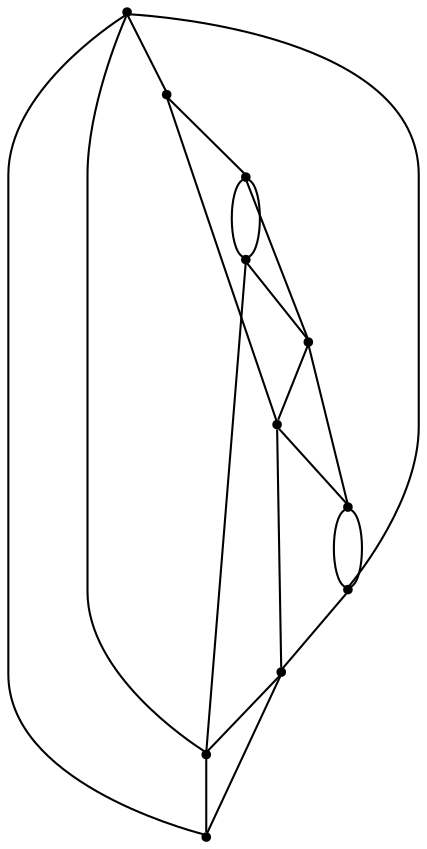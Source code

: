 graph {
  node [shape=point,comment="{\"directed\":false,\"doi\":\"10.1007/978-3-540-77537-9_31\",\"figure\":\"1 (2)\"}"]

  v0 [pos="1420.1811095659123,1820.1824670965018"]
  v1 [pos="1450.641230188414,1820.182467096502"]
  v2 [pos="1359.3233486619106,1820.1824670965018"]
  v3 [pos="1328.925708380411,1820.182467096502"]
  v4 [pos="1298.465587757909,1820.182467096502"]
  v5 [pos="1024.5743917065997,1820.182467096502"]
  v6 [pos="1176.7500659499058,1820.182467096502"]
  v7 [pos="1146.2899135146029,1820.182467096502"]
  v8 [pos="1115.892305045904,1820.182467096502"]
  v9 [pos="1085.494728390006,1820.182467096502"]
  v10 [pos="1055.0345759547033,1820.1824670965018"]

  v0 -- v5 [id="-1",pos="1420.1811095659123,1820.1824670965018 1420.1768784633903,1711.0386363636362 1331.5735196135763,1622.4647727272727 1222.3965679079986,1622.4647727272727 1113.2236882409384,1622.4647727272727 1024.6161301014035,1711.0386363636362 1024.5743917065997,1820.182467096502"]
  v10 -- v9 [id="-3",pos="1055.0345759547033,1820.1824670965018 1085.494728390006,1820.182467096502 1085.494728390006,1820.182467096502 1085.494728390006,1820.182467096502"]
  v9 -- v8 [id="-4",pos="1085.494728390006,1820.182467096502 1115.892305045904,1820.182467096502 1115.892305045904,1820.182467096502 1115.892305045904,1820.182467096502"]
  v8 -- v7 [id="-5",pos="1115.892305045904,1820.182467096502 1146.2899135146029,1820.182467096502 1146.2899135146029,1820.182467096502 1146.2899135146029,1820.182467096502"]
  v7 -- v6 [id="-6",pos="1146.2899135146029,1820.182467096502 1176.7500659499058,1820.182467096502 1176.7500659499058,1820.182467096502 1176.7500659499058,1820.182467096502"]
  v6 -- v4 [id="-7",pos="1176.7500659499058,1820.182467096502 1298.465587757909,1820.182467096502 1298.465587757909,1820.182467096502 1298.465587757909,1820.182467096502"]
  v4 -- v3 [id="-8",pos="1298.465587757909,1820.182467096502 1328.925708380411,1820.182467096502 1328.925708380411,1820.182467096502 1328.925708380411,1820.182467096502"]
  v3 -- v2 [id="-9",pos="1328.925708380411,1820.182467096502 1359.3233486619106,1820.1824670965018 1359.3233486619106,1820.1824670965018 1359.3233486619106,1820.1824670965018"]
  v2 -- v0 [id="-10",pos="1359.3233486619106,1820.1824670965018 1420.1811095659123,1820.1824670965018 1420.1811095659123,1820.1824670965018 1420.1811095659123,1820.1824670965018"]
  v0 -- v1 [id="-11",pos="1420.1811095659123,1820.1824670965018 1450.641230188414,1820.182467096502 1450.641230188414,1820.182467096502 1450.641230188414,1820.182467096502"]
  v5 -- v7 [id="-13",pos="1024.5743917065997,1820.182467096502 1024.6161301014035,1853.7488729303532 1051.8822455117868,1881.0046199451792 1085.473891005405,1881.0046199451792 1119.0655364990234,1881.0046199451792 1146.3274526196856,1853.7488729303532 1146.2899135146029,1820.182467096502"]
  v10 -- v8 [id="-14",pos="1055.0345759547033,1820.1824670965018 1055.047046572663,1803.3805017644709 1068.678004632994,1789.7547907049004 1085.473891005405,1789.7547907049004 1102.2696501266123,1789.7547907049004 1115.9006718125454,1803.3805017644709 1115.892305045904,1820.182467096502"]
  v9 -- v10 [id="-15",pos="1085.494728390006,1820.182467096502 1085.473891005405,1828.5646237460048 1078.6562805175781,1835.3796417236326 1070.2583373313726,1835.3796417236326 1061.860457770769,1835.3796417236326 1055.047046572663,1828.5646237460048 1055.0345759547033,1820.1824670965018"]
  v9 -- v2 [id="-16",pos="1085.494728390006,1820.182467096502 1085.473891005405,1832.76206221147 1095.6981434666832,1842.9824267300692 1108.2949946203896,1842.9824267300692 1120.891845774096,1842.9824267300692 1131.1160982353742,1832.76206221147 1131.1160982353742,1820.170001220703 1131.1160982353742,1811.775251492587 1137.9295094334802,1804.96443120783 1146.3274526196856,1804.96443120783 1154.7253958058911,1804.96443120783 1161.5428790425144,1811.775251492587 1161.5428790425144,1820.170001220703 1161.5428790425144,1862.143495455655 1195.6224056510036,1896.2100627552377 1237.6119943308274,1896.2100627552377 1279.6015830106512,1896.2100627552377 1313.6811096191404,1862.143495455655 1313.6811096191404,1820.170001220703 1313.6811096191404,1807.5778130271217 1323.9053620804186,1797.3574485085226 1336.502213234125,1797.3574485085226 1349.0990643878315,1797.3574485085226 1359.3233168491097,1807.5778130271217 1359.3233486619106,1820.1824670965018"]
  v8 -- v6 [id="-17",pos="1115.892305045904,1820.182467096502 1115.9006718125454,1803.3805017644709 1129.5315662472747,1789.7547907049004 1146.3274526196856,1789.7547907049004 1163.1232117408929,1789.7547907049004 1176.754233426826,1803.3805017644709 1176.7500659499058,1820.182467096502"]
  v5 -- v10 [id="-18",pos="1024.5743917065997,1820.182467096502 1055.0345759547033,1820.1824670965018 1055.0345759547033,1820.1824670965018 1055.0345759547033,1820.1824670965018"]
  v3 -- v7 [id="-19",pos="1328.925708380411,1820.182467096502 1328.8923367522482,1870.538245183771 1287.9995261968568,1911.4198304609818 1237.6119943308274,1911.4198304609818 1187.2244624647983,1911.4198304609818 1146.3274526196856,1870.538245183771 1146.2899135146029,1820.182467096502"]
  v4 -- v6 [id="-20",pos="1298.465587757909,1820.182467096502 1298.465555945108,1786.5911295110527 1271.2036398244459,1759.3394529862835 1237.6119943308274,1759.3394529862835 1204.0203488372092,1759.3394529862835 1176.754233426826,1786.5911295110527 1176.7500659499058,1820.182467096502"]
  v4 -- v0 [id="-21",pos="1298.465587757909,1820.182467096502 1298.465555945108,1786.5911295110527 1325.7316713554915,1759.3394529862835 1359.3233168491097,1759.3394529862835 1392.914962342728,1759.3394529862835 1420.1768784633903,1786.5911295110527 1420.1811095659123,1820.1824670965018"]
  v3 -- v1 [id="-22",pos="1328.925708380411,1820.182467096502 1328.8923367522482,1853.7488729303532 1356.1584521626316,1881.0046199451792 1389.7500976562499,1881.0046199451792 1423.3417431498683,1881.0046199451792 1450.6036592705304,1853.7488729303532 1450.641230188414,1820.182467096502"]
  v2 -- v1 [id="-23",pos="1359.3233486619106,1820.1824670965018 1359.3233168491097,1845.3541232022371 1379.7677497331485,1865.7948522394352 1404.9614520405614,1865.7948522394352 1430.1593536376952,1865.7948522394352 1450.6036592705304,1845.3541232022371 1450.641230188414,1820.182467096502"]
}